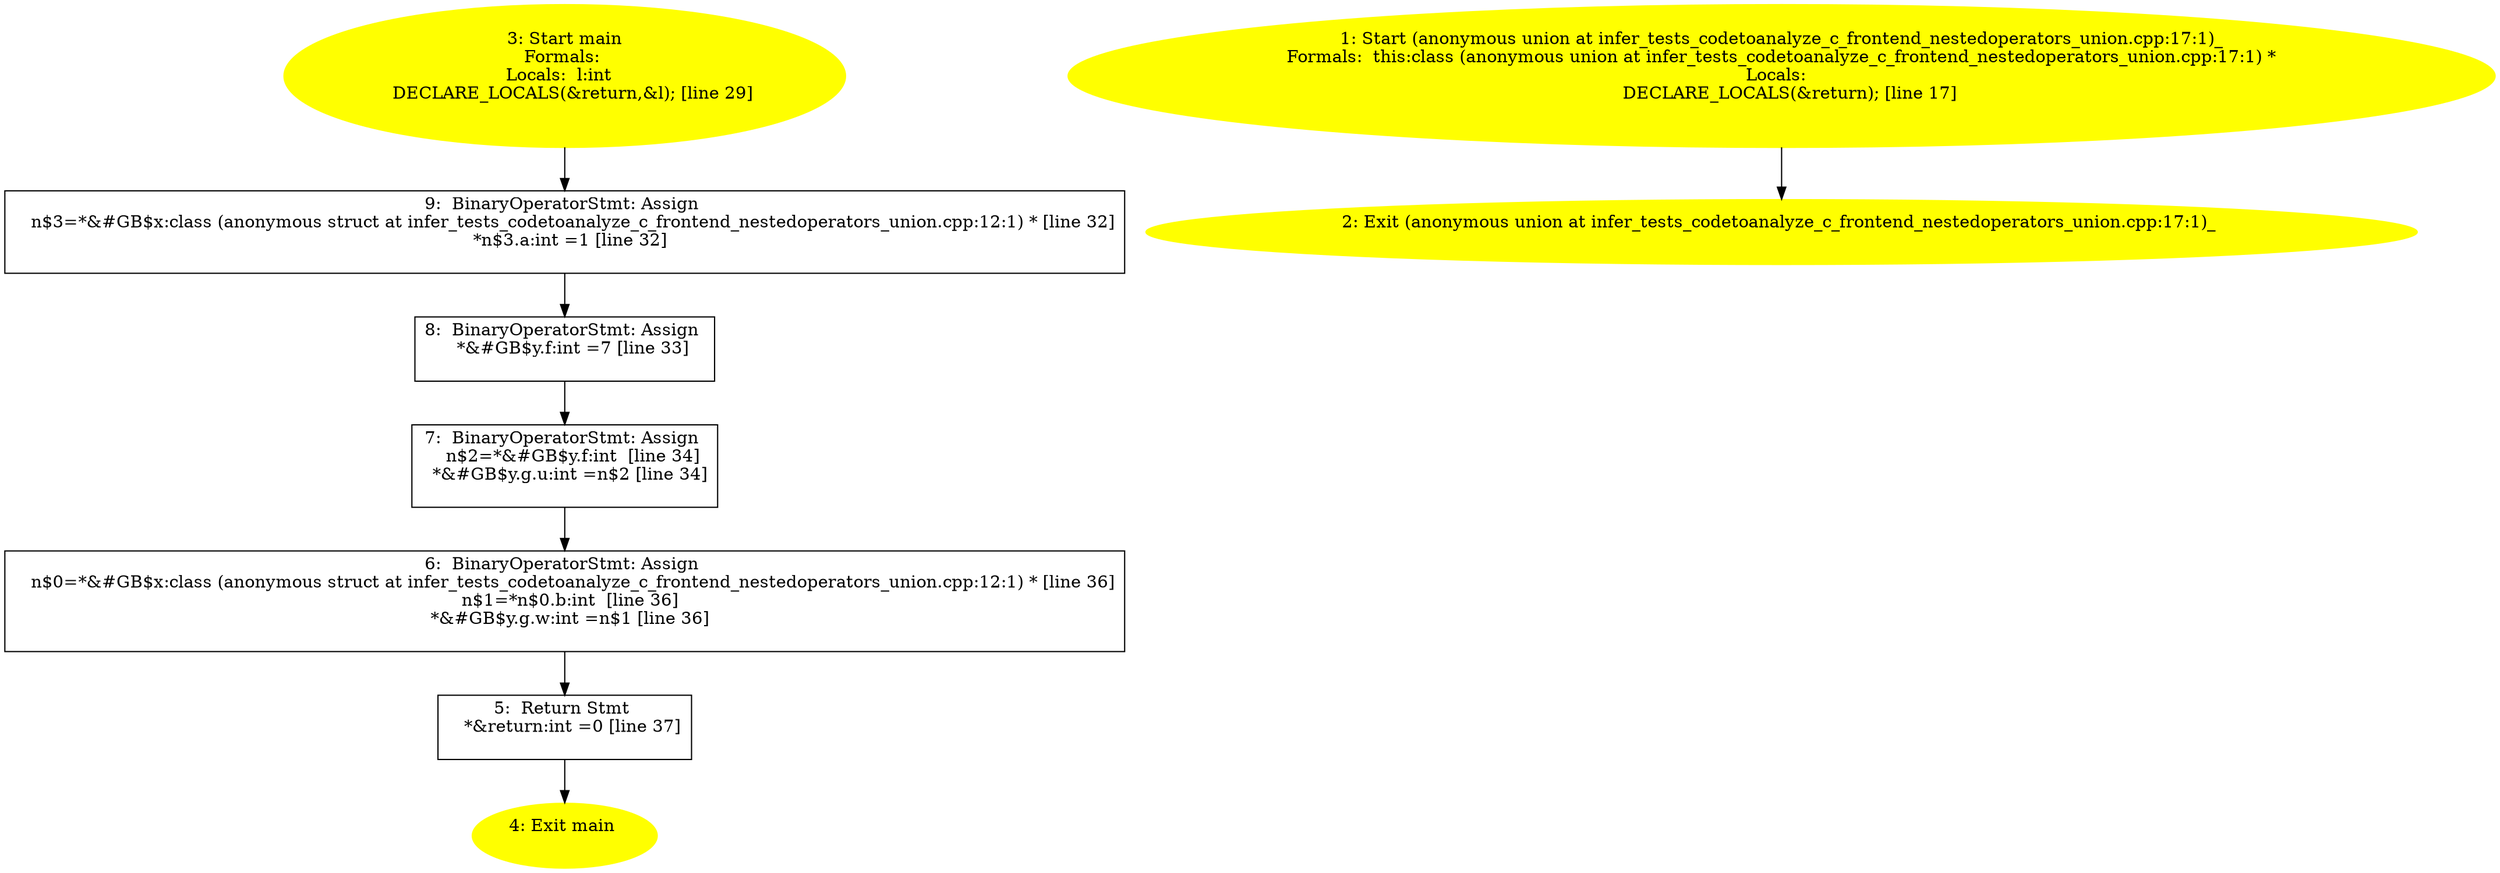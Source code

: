 /* @generated */
digraph iCFG {
9 [label="9:  BinaryOperatorStmt: Assign \n   n$3=*&#GB$x:class (anonymous struct at infer_tests_codetoanalyze_c_frontend_nestedoperators_union.cpp:12:1) * [line 32]\n  *n$3.a:int =1 [line 32]\n " shape="box"]
	

	 9 -> 8 ;
8 [label="8:  BinaryOperatorStmt: Assign \n   *&#GB$y.f:int =7 [line 33]\n " shape="box"]
	

	 8 -> 7 ;
7 [label="7:  BinaryOperatorStmt: Assign \n   n$2=*&#GB$y.f:int  [line 34]\n  *&#GB$y.g.u:int =n$2 [line 34]\n " shape="box"]
	

	 7 -> 6 ;
6 [label="6:  BinaryOperatorStmt: Assign \n   n$0=*&#GB$x:class (anonymous struct at infer_tests_codetoanalyze_c_frontend_nestedoperators_union.cpp:12:1) * [line 36]\n  n$1=*n$0.b:int  [line 36]\n  *&#GB$y.g.w:int =n$1 [line 36]\n " shape="box"]
	

	 6 -> 5 ;
5 [label="5:  Return Stmt \n   *&return:int =0 [line 37]\n " shape="box"]
	

	 5 -> 4 ;
4 [label="4: Exit main \n  " color=yellow style=filled]
	

3 [label="3: Start main\nFormals: \nLocals:  l:int  \n   DECLARE_LOCALS(&return,&l); [line 29]\n " color=yellow style=filled]
	

	 3 -> 9 ;
2 [label="2: Exit (anonymous union at infer_tests_codetoanalyze_c_frontend_nestedoperators_union.cpp:17:1)_ \n  " color=yellow style=filled]
	

1 [label="1: Start (anonymous union at infer_tests_codetoanalyze_c_frontend_nestedoperators_union.cpp:17:1)_\nFormals:  this:class (anonymous union at infer_tests_codetoanalyze_c_frontend_nestedoperators_union.cpp:17:1) *\nLocals:  \n   DECLARE_LOCALS(&return); [line 17]\n " color=yellow style=filled]
	

	 1 -> 2 ;
}
